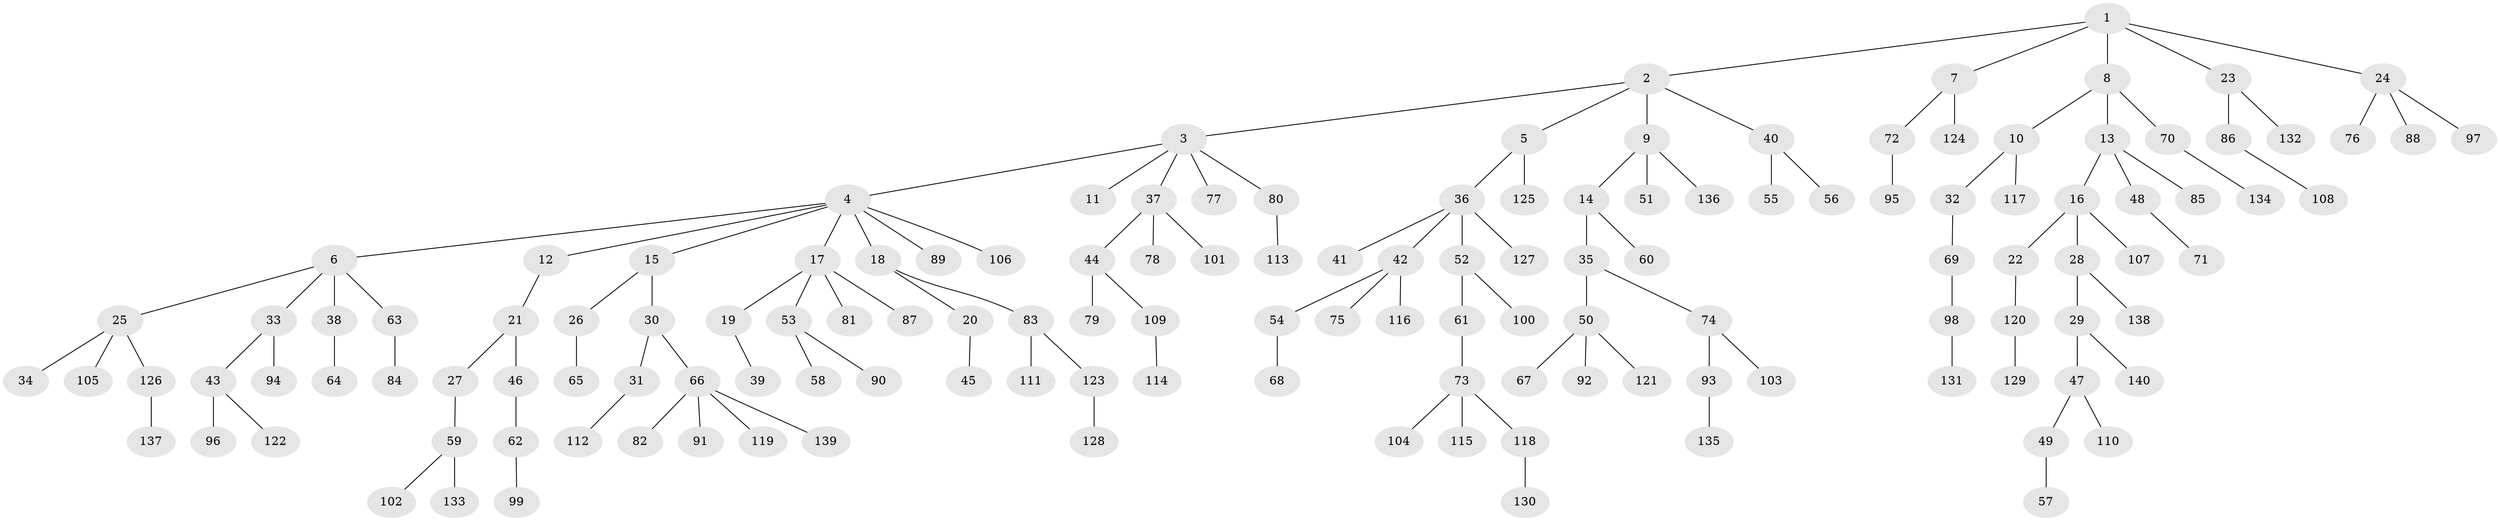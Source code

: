 // coarse degree distribution, {5: 0.02857142857142857, 7: 0.02857142857142857, 3: 0.12857142857142856, 1: 0.5, 2: 0.2571428571428571, 4: 0.05714285714285714}
// Generated by graph-tools (version 1.1) at 2025/37/03/04/25 23:37:18]
// undirected, 140 vertices, 139 edges
graph export_dot {
  node [color=gray90,style=filled];
  1;
  2;
  3;
  4;
  5;
  6;
  7;
  8;
  9;
  10;
  11;
  12;
  13;
  14;
  15;
  16;
  17;
  18;
  19;
  20;
  21;
  22;
  23;
  24;
  25;
  26;
  27;
  28;
  29;
  30;
  31;
  32;
  33;
  34;
  35;
  36;
  37;
  38;
  39;
  40;
  41;
  42;
  43;
  44;
  45;
  46;
  47;
  48;
  49;
  50;
  51;
  52;
  53;
  54;
  55;
  56;
  57;
  58;
  59;
  60;
  61;
  62;
  63;
  64;
  65;
  66;
  67;
  68;
  69;
  70;
  71;
  72;
  73;
  74;
  75;
  76;
  77;
  78;
  79;
  80;
  81;
  82;
  83;
  84;
  85;
  86;
  87;
  88;
  89;
  90;
  91;
  92;
  93;
  94;
  95;
  96;
  97;
  98;
  99;
  100;
  101;
  102;
  103;
  104;
  105;
  106;
  107;
  108;
  109;
  110;
  111;
  112;
  113;
  114;
  115;
  116;
  117;
  118;
  119;
  120;
  121;
  122;
  123;
  124;
  125;
  126;
  127;
  128;
  129;
  130;
  131;
  132;
  133;
  134;
  135;
  136;
  137;
  138;
  139;
  140;
  1 -- 2;
  1 -- 7;
  1 -- 8;
  1 -- 23;
  1 -- 24;
  2 -- 3;
  2 -- 5;
  2 -- 9;
  2 -- 40;
  3 -- 4;
  3 -- 11;
  3 -- 37;
  3 -- 77;
  3 -- 80;
  4 -- 6;
  4 -- 12;
  4 -- 15;
  4 -- 17;
  4 -- 18;
  4 -- 89;
  4 -- 106;
  5 -- 36;
  5 -- 125;
  6 -- 25;
  6 -- 33;
  6 -- 38;
  6 -- 63;
  7 -- 72;
  7 -- 124;
  8 -- 10;
  8 -- 13;
  8 -- 70;
  9 -- 14;
  9 -- 51;
  9 -- 136;
  10 -- 32;
  10 -- 117;
  12 -- 21;
  13 -- 16;
  13 -- 48;
  13 -- 85;
  14 -- 35;
  14 -- 60;
  15 -- 26;
  15 -- 30;
  16 -- 22;
  16 -- 28;
  16 -- 107;
  17 -- 19;
  17 -- 53;
  17 -- 81;
  17 -- 87;
  18 -- 20;
  18 -- 83;
  19 -- 39;
  20 -- 45;
  21 -- 27;
  21 -- 46;
  22 -- 120;
  23 -- 86;
  23 -- 132;
  24 -- 76;
  24 -- 88;
  24 -- 97;
  25 -- 34;
  25 -- 105;
  25 -- 126;
  26 -- 65;
  27 -- 59;
  28 -- 29;
  28 -- 138;
  29 -- 47;
  29 -- 140;
  30 -- 31;
  30 -- 66;
  31 -- 112;
  32 -- 69;
  33 -- 43;
  33 -- 94;
  35 -- 50;
  35 -- 74;
  36 -- 41;
  36 -- 42;
  36 -- 52;
  36 -- 127;
  37 -- 44;
  37 -- 78;
  37 -- 101;
  38 -- 64;
  40 -- 55;
  40 -- 56;
  42 -- 54;
  42 -- 75;
  42 -- 116;
  43 -- 96;
  43 -- 122;
  44 -- 79;
  44 -- 109;
  46 -- 62;
  47 -- 49;
  47 -- 110;
  48 -- 71;
  49 -- 57;
  50 -- 67;
  50 -- 92;
  50 -- 121;
  52 -- 61;
  52 -- 100;
  53 -- 58;
  53 -- 90;
  54 -- 68;
  59 -- 102;
  59 -- 133;
  61 -- 73;
  62 -- 99;
  63 -- 84;
  66 -- 82;
  66 -- 91;
  66 -- 119;
  66 -- 139;
  69 -- 98;
  70 -- 134;
  72 -- 95;
  73 -- 104;
  73 -- 115;
  73 -- 118;
  74 -- 93;
  74 -- 103;
  80 -- 113;
  83 -- 111;
  83 -- 123;
  86 -- 108;
  93 -- 135;
  98 -- 131;
  109 -- 114;
  118 -- 130;
  120 -- 129;
  123 -- 128;
  126 -- 137;
}
